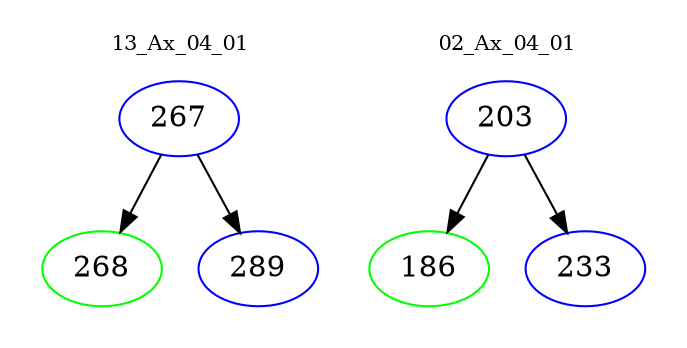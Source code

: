 digraph{
subgraph cluster_0 {
color = white
label = "13_Ax_04_01";
fontsize=10;
T0_267 [label="267", color="blue"]
T0_267 -> T0_268 [color="black"]
T0_268 [label="268", color="green"]
T0_267 -> T0_289 [color="black"]
T0_289 [label="289", color="blue"]
}
subgraph cluster_1 {
color = white
label = "02_Ax_04_01";
fontsize=10;
T1_203 [label="203", color="blue"]
T1_203 -> T1_186 [color="black"]
T1_186 [label="186", color="green"]
T1_203 -> T1_233 [color="black"]
T1_233 [label="233", color="blue"]
}
}
